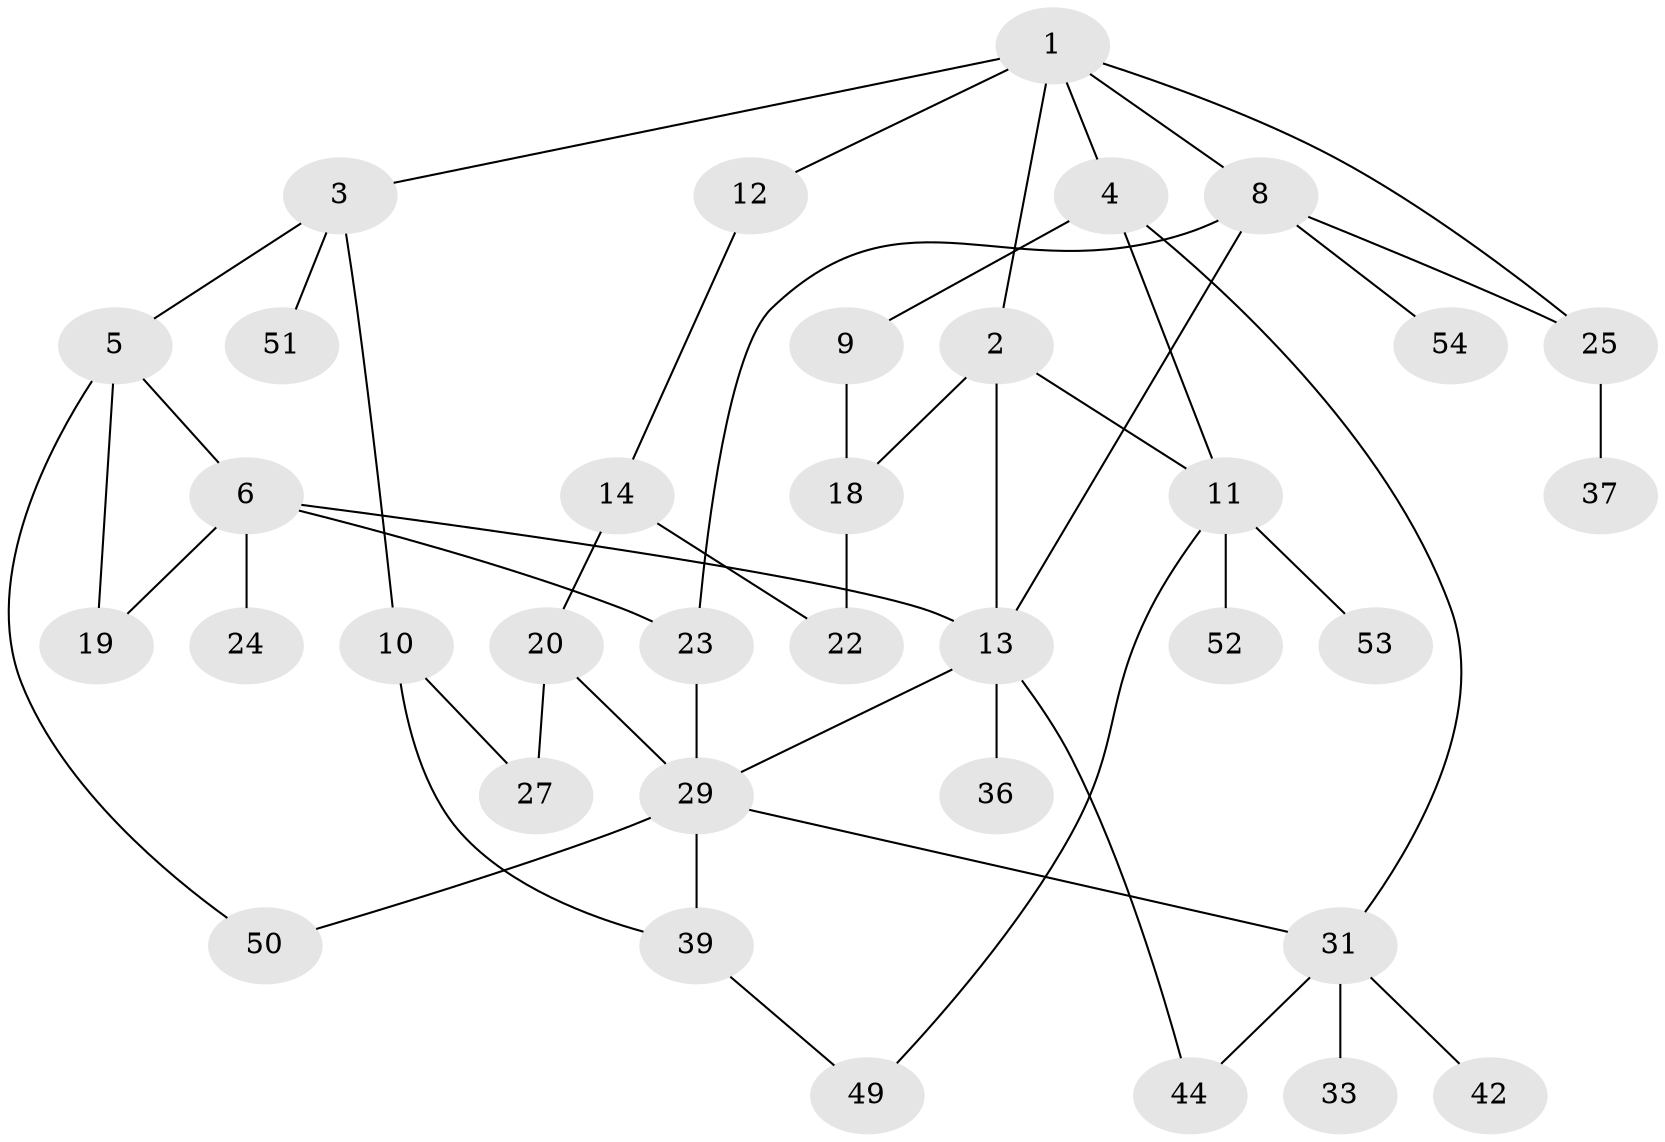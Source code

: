 // Generated by graph-tools (version 1.1) at 2025/51/02/27/25 19:51:37]
// undirected, 35 vertices, 50 edges
graph export_dot {
graph [start="1"]
  node [color=gray90,style=filled];
  1 [super="+32"];
  2;
  3 [super="+21"];
  4 [super="+47"];
  5;
  6 [super="+7"];
  8 [super="+38"];
  9 [super="+26"];
  10 [super="+16"];
  11 [super="+35"];
  12 [super="+17"];
  13 [super="+15"];
  14;
  18 [super="+48"];
  19 [super="+28"];
  20 [super="+55"];
  22 [super="+30"];
  23 [super="+43"];
  24 [super="+40"];
  25;
  27 [super="+41"];
  29 [super="+34"];
  31 [super="+46"];
  33;
  36;
  37;
  39 [super="+45"];
  42;
  44;
  49 [super="+56"];
  50;
  51;
  52;
  53;
  54;
  1 -- 2;
  1 -- 3;
  1 -- 4;
  1 -- 8;
  1 -- 12;
  1 -- 25;
  2 -- 11;
  2 -- 13;
  2 -- 18;
  3 -- 5;
  3 -- 10;
  3 -- 51;
  4 -- 9;
  4 -- 31;
  4 -- 11;
  5 -- 6;
  5 -- 19;
  5 -- 50;
  6 -- 19;
  6 -- 24;
  6 -- 23;
  6 -- 13;
  8 -- 25;
  8 -- 13;
  8 -- 23;
  8 -- 54;
  9 -- 18;
  10 -- 39;
  10 -- 27;
  11 -- 49;
  11 -- 52;
  11 -- 53;
  12 -- 14;
  13 -- 29;
  13 -- 36;
  13 -- 44;
  14 -- 20;
  14 -- 22;
  18 -- 22;
  20 -- 27;
  20 -- 29;
  23 -- 29;
  25 -- 37;
  29 -- 31;
  29 -- 50;
  29 -- 39;
  31 -- 33;
  31 -- 42;
  31 -- 44;
  39 -- 49;
}

